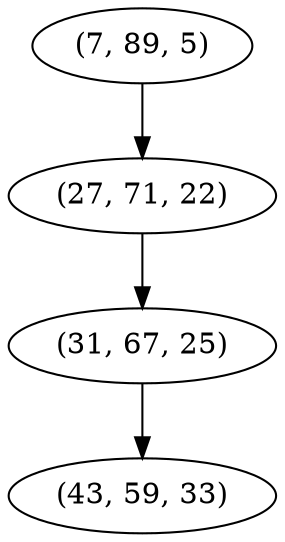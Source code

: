 digraph tree {
    "(7, 89, 5)";
    "(27, 71, 22)";
    "(31, 67, 25)";
    "(43, 59, 33)";
    "(7, 89, 5)" -> "(27, 71, 22)";
    "(27, 71, 22)" -> "(31, 67, 25)";
    "(31, 67, 25)" -> "(43, 59, 33)";
}
